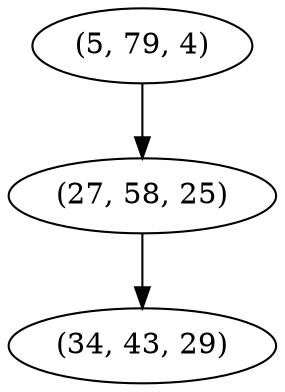 digraph tree {
    "(5, 79, 4)";
    "(27, 58, 25)";
    "(34, 43, 29)";
    "(5, 79, 4)" -> "(27, 58, 25)";
    "(27, 58, 25)" -> "(34, 43, 29)";
}
